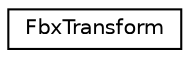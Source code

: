 digraph "クラス階層図"
{
  edge [fontname="Helvetica",fontsize="10",labelfontname="Helvetica",labelfontsize="10"];
  node [fontname="Helvetica",fontsize="10",shape=record];
  rankdir="LR";
  Node0 [label="FbxTransform",height=0.2,width=0.4,color="black", fillcolor="white", style="filled",URL="$class_fbx_transform.html"];
}
